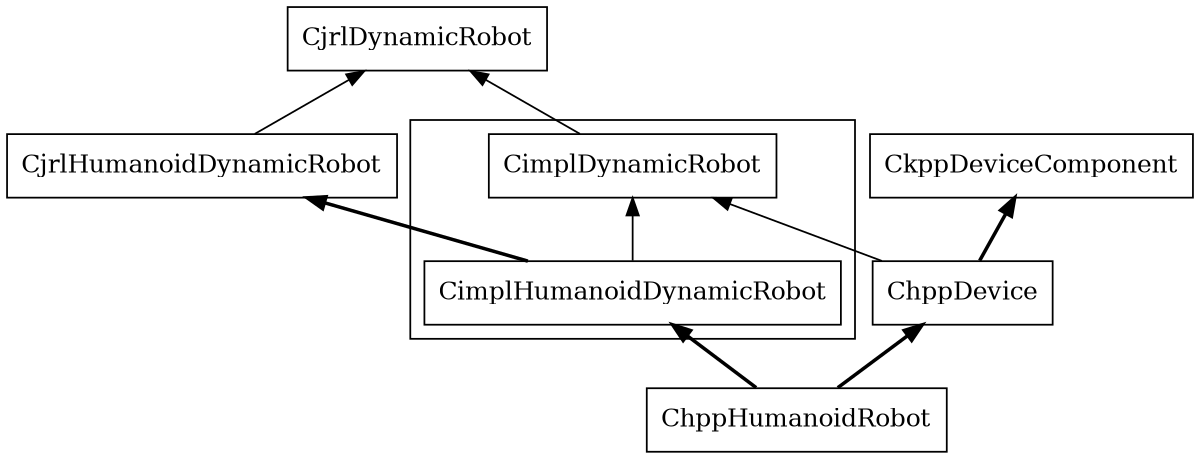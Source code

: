 digraph CD  {
	size = "8,15"
	rankdir = BT
	compound=true
	CjrlDynamicRobot [shape = box] 
	CjrlHumanoidDynamicRobot [shape = box] 
	CjrlHumanoidDynamicRobot -> CjrlDynamicRobot;
	CkppDeviceComponent [shape = box]
	"ChppDevice" [shape = box]
	"ChppHumanoidRobot" [shape = box]
	"ChppDevice" -> CkppDeviceComponent [style = bold]
	"ChppDevice" -> CimplDynamicRobot
	"ChppHumanoidRobot" -> "ChppDevice" [style = bold]
	"ChppHumanoidRobot" -> CimplHumanoidDynamicRobot [style = bold]

	subgraph cluster0 {
		CimplDynamicRobot [shape = box] 
		CimplHumanoidDynamicRobot [shape = box]
	}
	CimplDynamicRobot -> CjrlDynamicRobot
	CimplHumanoidDynamicRobot -> CjrlHumanoidDynamicRobot [style = bold]
	CimplHumanoidDynamicRobot -> CimplDynamicRobot
}

